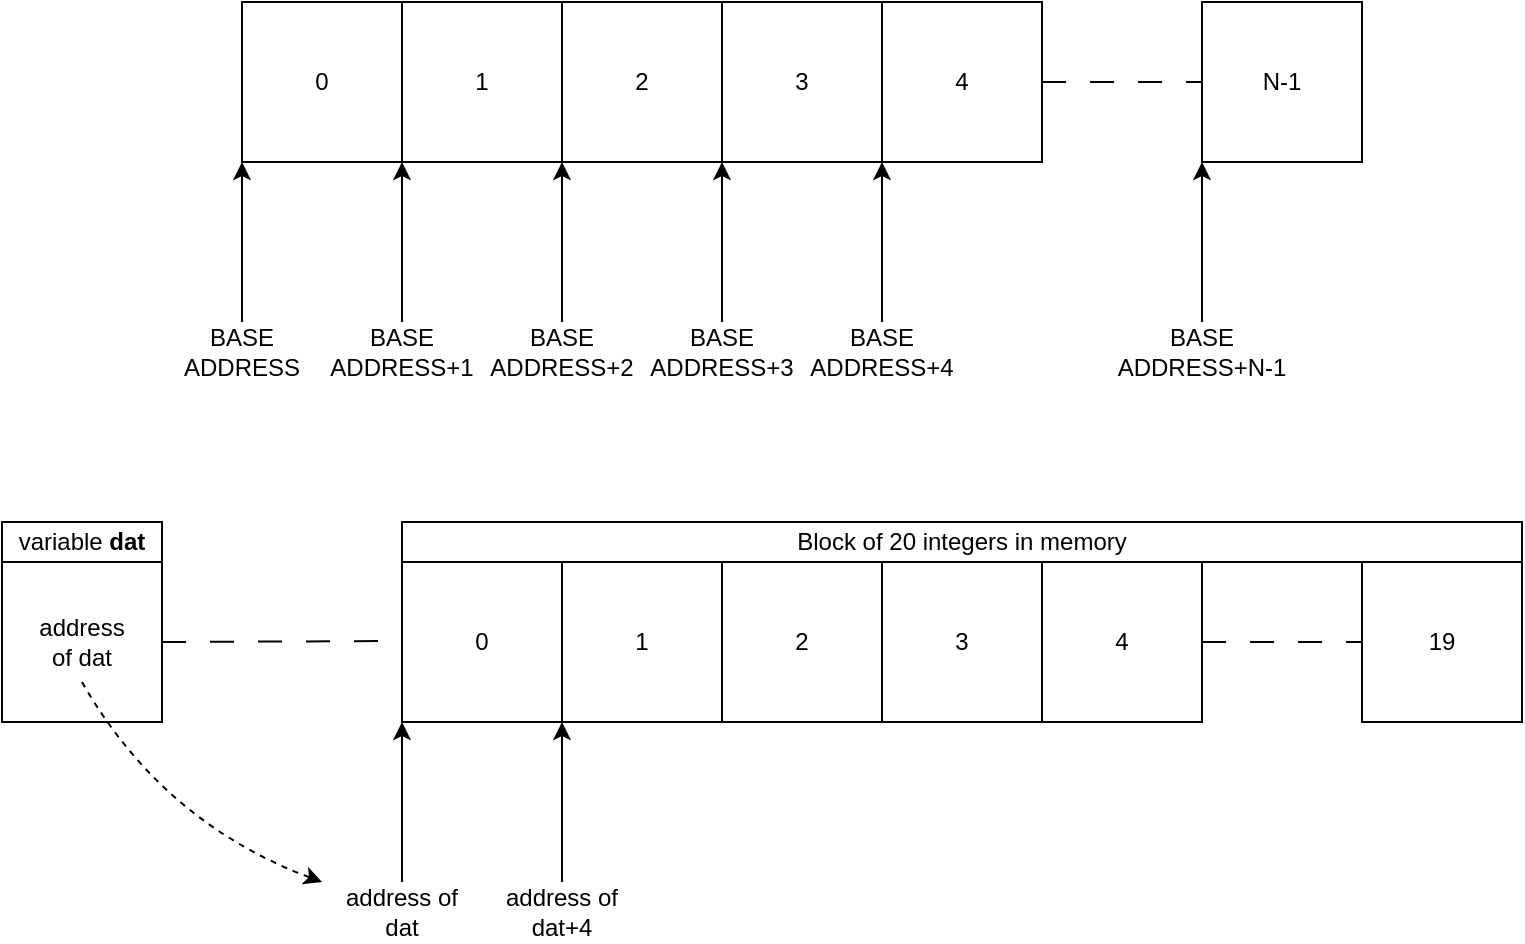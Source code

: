 <mxfile version="22.0.2" type="device">
  <diagram name="Page-1" id="H4tWgqdQaZDHDzimgYWW">
    <mxGraphModel dx="1434" dy="836" grid="1" gridSize="10" guides="1" tooltips="1" connect="1" arrows="1" fold="1" page="1" pageScale="1" pageWidth="827" pageHeight="1169" math="0" shadow="0">
      <root>
        <mxCell id="0" />
        <mxCell id="1" parent="0" />
        <mxCell id="FA-g48ssCw7yT-4bxtd--1" value="0" style="whiteSpace=wrap;html=1;aspect=fixed;" vertex="1" parent="1">
          <mxGeometry x="160" y="160" width="80" height="80" as="geometry" />
        </mxCell>
        <mxCell id="FA-g48ssCw7yT-4bxtd--2" value="1" style="whiteSpace=wrap;html=1;aspect=fixed;" vertex="1" parent="1">
          <mxGeometry x="240" y="160" width="80" height="80" as="geometry" />
        </mxCell>
        <mxCell id="FA-g48ssCw7yT-4bxtd--3" value="2" style="whiteSpace=wrap;html=1;aspect=fixed;" vertex="1" parent="1">
          <mxGeometry x="320" y="160" width="80" height="80" as="geometry" />
        </mxCell>
        <mxCell id="FA-g48ssCw7yT-4bxtd--4" value="3" style="whiteSpace=wrap;html=1;aspect=fixed;" vertex="1" parent="1">
          <mxGeometry x="400" y="160" width="80" height="80" as="geometry" />
        </mxCell>
        <mxCell id="FA-g48ssCw7yT-4bxtd--5" value="4" style="whiteSpace=wrap;html=1;aspect=fixed;" vertex="1" parent="1">
          <mxGeometry x="480" y="160" width="80" height="80" as="geometry" />
        </mxCell>
        <mxCell id="FA-g48ssCw7yT-4bxtd--6" value="N-1" style="whiteSpace=wrap;html=1;aspect=fixed;" vertex="1" parent="1">
          <mxGeometry x="640" y="160" width="80" height="80" as="geometry" />
        </mxCell>
        <mxCell id="FA-g48ssCw7yT-4bxtd--7" value="" style="endArrow=none;dashed=1;html=1;rounded=0;entryX=0;entryY=0.5;entryDx=0;entryDy=0;exitX=1;exitY=0.5;exitDx=0;exitDy=0;dashPattern=12 12;" edge="1" parent="1" source="FA-g48ssCw7yT-4bxtd--5" target="FA-g48ssCw7yT-4bxtd--6">
          <mxGeometry width="50" height="50" relative="1" as="geometry">
            <mxPoint x="390" y="450" as="sourcePoint" />
            <mxPoint x="440" y="400" as="targetPoint" />
          </mxGeometry>
        </mxCell>
        <mxCell id="FA-g48ssCw7yT-4bxtd--8" value="" style="endArrow=classic;html=1;rounded=0;entryX=0;entryY=1;entryDx=0;entryDy=0;" edge="1" parent="1" target="FA-g48ssCw7yT-4bxtd--1">
          <mxGeometry width="50" height="50" relative="1" as="geometry">
            <mxPoint x="160" y="320" as="sourcePoint" />
            <mxPoint x="440" y="400" as="targetPoint" />
          </mxGeometry>
        </mxCell>
        <mxCell id="FA-g48ssCw7yT-4bxtd--9" value="BASE ADDRESS" style="text;html=1;strokeColor=none;fillColor=none;align=center;verticalAlign=middle;whiteSpace=wrap;rounded=0;" vertex="1" parent="1">
          <mxGeometry x="130" y="320" width="60" height="30" as="geometry" />
        </mxCell>
        <mxCell id="FA-g48ssCw7yT-4bxtd--10" value="BASE ADDRESS+1" style="text;html=1;strokeColor=none;fillColor=none;align=center;verticalAlign=middle;whiteSpace=wrap;rounded=0;" vertex="1" parent="1">
          <mxGeometry x="210" y="320" width="60" height="30" as="geometry" />
        </mxCell>
        <mxCell id="FA-g48ssCw7yT-4bxtd--11" value="" style="endArrow=classic;html=1;rounded=0;entryX=0;entryY=1;entryDx=0;entryDy=0;" edge="1" parent="1">
          <mxGeometry width="50" height="50" relative="1" as="geometry">
            <mxPoint x="240" y="320" as="sourcePoint" />
            <mxPoint x="240" y="240" as="targetPoint" />
          </mxGeometry>
        </mxCell>
        <mxCell id="FA-g48ssCw7yT-4bxtd--12" value="" style="endArrow=classic;html=1;rounded=0;entryX=0;entryY=1;entryDx=0;entryDy=0;" edge="1" parent="1">
          <mxGeometry width="50" height="50" relative="1" as="geometry">
            <mxPoint x="320" y="320" as="sourcePoint" />
            <mxPoint x="320" y="240" as="targetPoint" />
          </mxGeometry>
        </mxCell>
        <mxCell id="FA-g48ssCw7yT-4bxtd--13" value="BASE ADDRESS+2" style="text;html=1;strokeColor=none;fillColor=none;align=center;verticalAlign=middle;whiteSpace=wrap;rounded=0;" vertex="1" parent="1">
          <mxGeometry x="290" y="320" width="60" height="30" as="geometry" />
        </mxCell>
        <mxCell id="FA-g48ssCw7yT-4bxtd--14" value="" style="endArrow=classic;html=1;rounded=0;entryX=0;entryY=1;entryDx=0;entryDy=0;" edge="1" parent="1">
          <mxGeometry width="50" height="50" relative="1" as="geometry">
            <mxPoint x="400" y="320" as="sourcePoint" />
            <mxPoint x="400" y="240" as="targetPoint" />
          </mxGeometry>
        </mxCell>
        <mxCell id="FA-g48ssCw7yT-4bxtd--15" value="BASE ADDRESS+3" style="text;html=1;strokeColor=none;fillColor=none;align=center;verticalAlign=middle;whiteSpace=wrap;rounded=0;" vertex="1" parent="1">
          <mxGeometry x="370" y="320" width="60" height="30" as="geometry" />
        </mxCell>
        <mxCell id="FA-g48ssCw7yT-4bxtd--16" value="BASE ADDRESS+4" style="text;html=1;strokeColor=none;fillColor=none;align=center;verticalAlign=middle;whiteSpace=wrap;rounded=0;" vertex="1" parent="1">
          <mxGeometry x="450" y="320" width="60" height="30" as="geometry" />
        </mxCell>
        <mxCell id="FA-g48ssCw7yT-4bxtd--17" value="" style="endArrow=classic;html=1;rounded=0;entryX=0;entryY=1;entryDx=0;entryDy=0;" edge="1" parent="1">
          <mxGeometry width="50" height="50" relative="1" as="geometry">
            <mxPoint x="480" y="320" as="sourcePoint" />
            <mxPoint x="480" y="240" as="targetPoint" />
          </mxGeometry>
        </mxCell>
        <mxCell id="FA-g48ssCw7yT-4bxtd--18" value="BASE ADDRESS+N-1" style="text;html=1;strokeColor=none;fillColor=none;align=center;verticalAlign=middle;whiteSpace=wrap;rounded=0;" vertex="1" parent="1">
          <mxGeometry x="590" y="320" width="100" height="30" as="geometry" />
        </mxCell>
        <mxCell id="FA-g48ssCw7yT-4bxtd--19" value="" style="endArrow=classic;html=1;rounded=0;entryX=0;entryY=1;entryDx=0;entryDy=0;" edge="1" parent="1">
          <mxGeometry width="50" height="50" relative="1" as="geometry">
            <mxPoint x="640" y="320" as="sourcePoint" />
            <mxPoint x="640" y="240" as="targetPoint" />
          </mxGeometry>
        </mxCell>
        <mxCell id="FA-g48ssCw7yT-4bxtd--20" value="0" style="whiteSpace=wrap;html=1;aspect=fixed;" vertex="1" parent="1">
          <mxGeometry x="240" y="440" width="80" height="80" as="geometry" />
        </mxCell>
        <mxCell id="FA-g48ssCw7yT-4bxtd--21" value="1" style="whiteSpace=wrap;html=1;aspect=fixed;" vertex="1" parent="1">
          <mxGeometry x="320" y="440" width="80" height="80" as="geometry" />
        </mxCell>
        <mxCell id="FA-g48ssCw7yT-4bxtd--22" value="2" style="whiteSpace=wrap;html=1;aspect=fixed;" vertex="1" parent="1">
          <mxGeometry x="400" y="440" width="80" height="80" as="geometry" />
        </mxCell>
        <mxCell id="FA-g48ssCw7yT-4bxtd--23" value="3" style="whiteSpace=wrap;html=1;aspect=fixed;" vertex="1" parent="1">
          <mxGeometry x="480" y="440" width="80" height="80" as="geometry" />
        </mxCell>
        <mxCell id="FA-g48ssCw7yT-4bxtd--24" value="4" style="whiteSpace=wrap;html=1;aspect=fixed;" vertex="1" parent="1">
          <mxGeometry x="560" y="440" width="80" height="80" as="geometry" />
        </mxCell>
        <mxCell id="FA-g48ssCw7yT-4bxtd--25" value="19" style="whiteSpace=wrap;html=1;aspect=fixed;" vertex="1" parent="1">
          <mxGeometry x="720" y="440" width="80" height="80" as="geometry" />
        </mxCell>
        <mxCell id="FA-g48ssCw7yT-4bxtd--26" value="" style="endArrow=none;dashed=1;html=1;rounded=0;entryX=0;entryY=0.5;entryDx=0;entryDy=0;exitX=1;exitY=0.5;exitDx=0;exitDy=0;dashPattern=12 12;" edge="1" parent="1" source="FA-g48ssCw7yT-4bxtd--24" target="FA-g48ssCw7yT-4bxtd--25">
          <mxGeometry width="50" height="50" relative="1" as="geometry">
            <mxPoint x="470" y="730" as="sourcePoint" />
            <mxPoint x="520" y="680" as="targetPoint" />
          </mxGeometry>
        </mxCell>
        <mxCell id="FA-g48ssCw7yT-4bxtd--27" value="address of dat" style="text;html=1;strokeColor=none;fillColor=none;align=center;verticalAlign=middle;whiteSpace=wrap;rounded=0;" vertex="1" parent="1">
          <mxGeometry x="210" y="600" width="60" height="30" as="geometry" />
        </mxCell>
        <mxCell id="FA-g48ssCw7yT-4bxtd--28" value="" style="endArrow=classic;html=1;rounded=0;entryX=0;entryY=1;entryDx=0;entryDy=0;" edge="1" parent="1">
          <mxGeometry width="50" height="50" relative="1" as="geometry">
            <mxPoint x="240" y="600" as="sourcePoint" />
            <mxPoint x="240" y="520" as="targetPoint" />
          </mxGeometry>
        </mxCell>
        <mxCell id="FA-g48ssCw7yT-4bxtd--29" value="address &lt;br&gt;of dat" style="whiteSpace=wrap;html=1;aspect=fixed;" vertex="1" parent="1">
          <mxGeometry x="40" y="440" width="80" height="80" as="geometry" />
        </mxCell>
        <mxCell id="FA-g48ssCw7yT-4bxtd--30" value="Block of 20 integers in memory" style="text;html=1;strokeColor=default;fillColor=none;align=center;verticalAlign=middle;whiteSpace=wrap;rounded=0;" vertex="1" parent="1">
          <mxGeometry x="240" y="420" width="560" height="20" as="geometry" />
        </mxCell>
        <mxCell id="FA-g48ssCw7yT-4bxtd--32" value="address of dat+4" style="text;html=1;strokeColor=none;fillColor=none;align=center;verticalAlign=middle;whiteSpace=wrap;rounded=0;" vertex="1" parent="1">
          <mxGeometry x="290" y="600" width="60" height="30" as="geometry" />
        </mxCell>
        <mxCell id="FA-g48ssCw7yT-4bxtd--33" value="" style="endArrow=classic;html=1;rounded=0;entryX=0;entryY=1;entryDx=0;entryDy=0;" edge="1" parent="1">
          <mxGeometry width="50" height="50" relative="1" as="geometry">
            <mxPoint x="320" y="600" as="sourcePoint" />
            <mxPoint x="320" y="520" as="targetPoint" />
          </mxGeometry>
        </mxCell>
        <mxCell id="FA-g48ssCw7yT-4bxtd--34" value="variable &lt;b&gt;dat&lt;/b&gt;" style="text;html=1;strokeColor=default;fillColor=none;align=center;verticalAlign=middle;whiteSpace=wrap;rounded=0;" vertex="1" parent="1">
          <mxGeometry x="40" y="420" width="80" height="20" as="geometry" />
        </mxCell>
        <mxCell id="FA-g48ssCw7yT-4bxtd--35" value="" style="endArrow=none;dashed=1;html=1;rounded=0;entryX=0;entryY=0.5;entryDx=0;entryDy=0;exitX=1;exitY=0.5;exitDx=0;exitDy=0;dashPattern=12 12;" edge="1" parent="1" source="FA-g48ssCw7yT-4bxtd--29">
          <mxGeometry width="50" height="50" relative="1" as="geometry">
            <mxPoint x="160" y="479.5" as="sourcePoint" />
            <mxPoint x="240" y="479.5" as="targetPoint" />
          </mxGeometry>
        </mxCell>
        <mxCell id="FA-g48ssCw7yT-4bxtd--37" value="" style="endArrow=classic;html=1;exitX=0.5;exitY=0.75;exitDx=0;exitDy=0;exitPerimeter=0;curved=1;dashed=1;" edge="1" parent="1" source="FA-g48ssCw7yT-4bxtd--29">
          <mxGeometry width="50" height="50" relative="1" as="geometry">
            <mxPoint x="660" y="450" as="sourcePoint" />
            <mxPoint x="200" y="600" as="targetPoint" />
            <Array as="points">
              <mxPoint x="120" y="570" />
            </Array>
          </mxGeometry>
        </mxCell>
      </root>
    </mxGraphModel>
  </diagram>
</mxfile>
